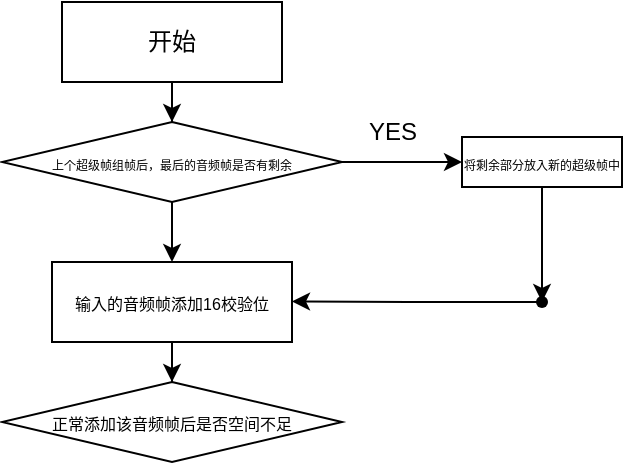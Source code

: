 <mxfile version="26.1.2">
  <diagram name="第 1 页" id="n6e04V7jjncT3Dm4Qbx1">
    <mxGraphModel dx="478" dy="241" grid="1" gridSize="10" guides="1" tooltips="1" connect="1" arrows="1" fold="1" page="1" pageScale="1" pageWidth="827" pageHeight="1169" math="0" shadow="0">
      <root>
        <mxCell id="0" />
        <mxCell id="1" parent="0" />
        <mxCell id="H_5QPLYrO2WsYd4f-BC5-9" value="" style="edgeStyle=orthogonalEdgeStyle;rounded=0;orthogonalLoop=1;jettySize=auto;html=1;" edge="1" parent="1" source="H_5QPLYrO2WsYd4f-BC5-1" target="H_5QPLYrO2WsYd4f-BC5-8">
          <mxGeometry relative="1" as="geometry" />
        </mxCell>
        <mxCell id="H_5QPLYrO2WsYd4f-BC5-1" value="开始" style="rounded=0;whiteSpace=wrap;html=1;" vertex="1" parent="1">
          <mxGeometry x="220" y="30" width="110" height="40" as="geometry" />
        </mxCell>
        <mxCell id="H_5QPLYrO2WsYd4f-BC5-11" value="" style="edgeStyle=orthogonalEdgeStyle;rounded=0;orthogonalLoop=1;jettySize=auto;html=1;" edge="1" parent="1" source="H_5QPLYrO2WsYd4f-BC5-8" target="H_5QPLYrO2WsYd4f-BC5-10">
          <mxGeometry relative="1" as="geometry" />
        </mxCell>
        <mxCell id="H_5QPLYrO2WsYd4f-BC5-14" value="" style="edgeStyle=orthogonalEdgeStyle;rounded=0;orthogonalLoop=1;jettySize=auto;html=1;" edge="1" parent="1" source="H_5QPLYrO2WsYd4f-BC5-8" target="H_5QPLYrO2WsYd4f-BC5-13">
          <mxGeometry relative="1" as="geometry" />
        </mxCell>
        <mxCell id="H_5QPLYrO2WsYd4f-BC5-8" value="&lt;font style=&quot;font-size: 6px;&quot;&gt;上个超级帧组帧后，最后的音频帧是否有剩余&lt;/font&gt;" style="rhombus;whiteSpace=wrap;html=1;rounded=0;" vertex="1" parent="1">
          <mxGeometry x="190" y="90" width="170" height="40" as="geometry" />
        </mxCell>
        <mxCell id="H_5QPLYrO2WsYd4f-BC5-16" value="" style="edgeStyle=orthogonalEdgeStyle;rounded=0;orthogonalLoop=1;jettySize=auto;html=1;" edge="1" parent="1" source="H_5QPLYrO2WsYd4f-BC5-10" target="H_5QPLYrO2WsYd4f-BC5-15">
          <mxGeometry relative="1" as="geometry" />
        </mxCell>
        <mxCell id="H_5QPLYrO2WsYd4f-BC5-10" value="&lt;font style=&quot;font-size: 6px;&quot;&gt;将剩余部分放入新的超级帧中&lt;/font&gt;" style="whiteSpace=wrap;html=1;rounded=0;" vertex="1" parent="1">
          <mxGeometry x="420" y="97.5" width="80" height="25" as="geometry" />
        </mxCell>
        <mxCell id="H_5QPLYrO2WsYd4f-BC5-12" value="YES" style="text;html=1;align=center;verticalAlign=middle;resizable=0;points=[];autosize=1;strokeColor=none;fillColor=none;" vertex="1" parent="1">
          <mxGeometry x="360" y="80" width="50" height="30" as="geometry" />
        </mxCell>
        <mxCell id="H_5QPLYrO2WsYd4f-BC5-21" value="" style="edgeStyle=orthogonalEdgeStyle;rounded=0;orthogonalLoop=1;jettySize=auto;html=1;" edge="1" parent="1" source="H_5QPLYrO2WsYd4f-BC5-13" target="H_5QPLYrO2WsYd4f-BC5-20">
          <mxGeometry relative="1" as="geometry" />
        </mxCell>
        <mxCell id="H_5QPLYrO2WsYd4f-BC5-13" value="&lt;font style=&quot;font-size: 8px;&quot;&gt;输入的音频帧添加16校验位&lt;/font&gt;" style="rounded=0;whiteSpace=wrap;html=1;" vertex="1" parent="1">
          <mxGeometry x="215" y="160" width="120" height="40" as="geometry" />
        </mxCell>
        <mxCell id="H_5QPLYrO2WsYd4f-BC5-17" value="" style="edgeStyle=orthogonalEdgeStyle;rounded=0;orthogonalLoop=1;jettySize=auto;html=1;" edge="1" parent="1" source="H_5QPLYrO2WsYd4f-BC5-15">
          <mxGeometry relative="1" as="geometry">
            <mxPoint x="460" y="179.75" as="sourcePoint" />
            <mxPoint x="335" y="179.75" as="targetPoint" />
            <Array as="points" />
          </mxGeometry>
        </mxCell>
        <mxCell id="H_5QPLYrO2WsYd4f-BC5-20" value="&lt;font style=&quot;font-size: 8px;&quot;&gt;正常添加该音频帧后是否空间不足&lt;/font&gt;" style="rhombus;whiteSpace=wrap;html=1;rounded=0;" vertex="1" parent="1">
          <mxGeometry x="190" y="220" width="170" height="40" as="geometry" />
        </mxCell>
        <mxCell id="H_5QPLYrO2WsYd4f-BC5-23" value="" style="edgeStyle=orthogonalEdgeStyle;rounded=0;orthogonalLoop=1;jettySize=auto;html=1;" edge="1" parent="1" target="H_5QPLYrO2WsYd4f-BC5-15">
          <mxGeometry relative="1" as="geometry">
            <mxPoint x="460" y="179.75" as="sourcePoint" />
            <mxPoint x="335" y="179.75" as="targetPoint" />
            <Array as="points" />
          </mxGeometry>
        </mxCell>
        <mxCell id="H_5QPLYrO2WsYd4f-BC5-15" value="" style="shape=waypoint;sketch=0;size=6;pointerEvents=1;points=[];fillColor=default;resizable=0;rotatable=0;perimeter=centerPerimeter;snapToPoint=1;rounded=0;" vertex="1" parent="1">
          <mxGeometry x="450" y="170" width="20" height="20" as="geometry" />
        </mxCell>
      </root>
    </mxGraphModel>
  </diagram>
</mxfile>
